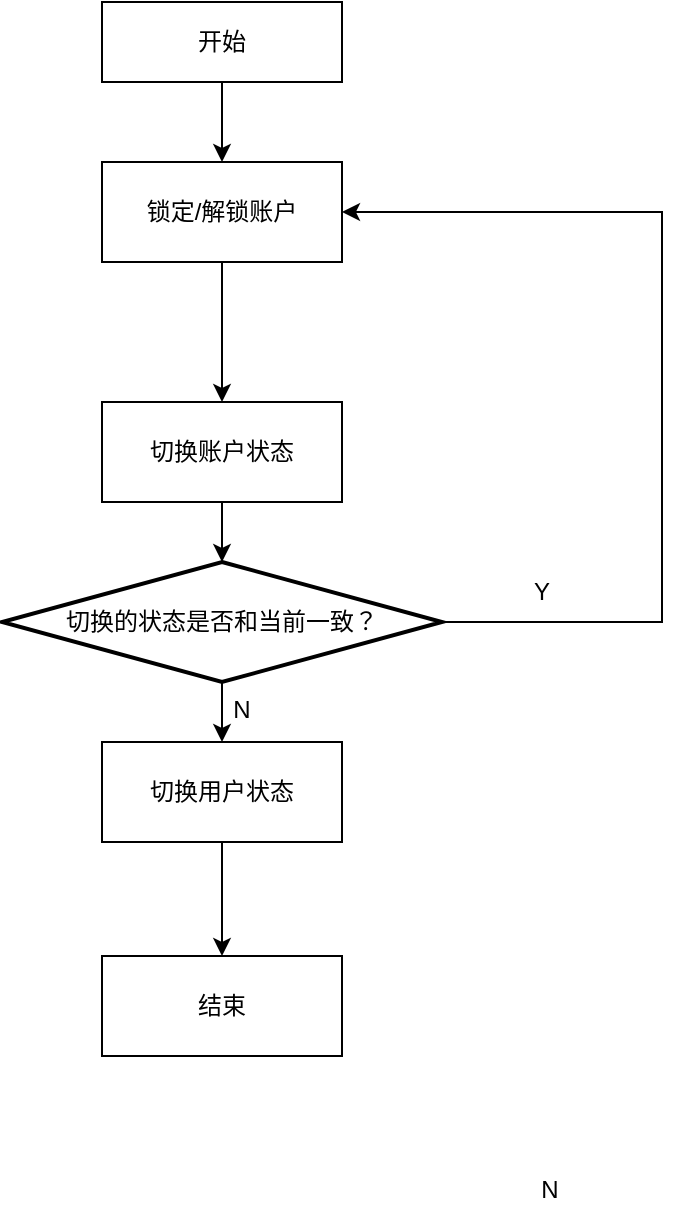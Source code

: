 <mxfile version="22.0.3" type="device">
  <diagram id="C5RBs43oDa-KdzZeNtuy" name="Page-1">
    <mxGraphModel dx="1036" dy="606" grid="1" gridSize="10" guides="1" tooltips="1" connect="1" arrows="1" fold="1" page="1" pageScale="1" pageWidth="827" pageHeight="1169" math="0" shadow="0">
      <root>
        <mxCell id="WIyWlLk6GJQsqaUBKTNV-0" />
        <mxCell id="WIyWlLk6GJQsqaUBKTNV-1" parent="WIyWlLk6GJQsqaUBKTNV-0" />
        <mxCell id="djgwntmYd8K_XIPaQrWq-2" style="edgeStyle=orthogonalEdgeStyle;rounded=0;orthogonalLoop=1;jettySize=auto;html=1;exitX=0.5;exitY=1;exitDx=0;exitDy=0;entryX=0.5;entryY=0;entryDx=0;entryDy=0;" parent="WIyWlLk6GJQsqaUBKTNV-1" source="djgwntmYd8K_XIPaQrWq-0" target="djgwntmYd8K_XIPaQrWq-1" edge="1">
          <mxGeometry relative="1" as="geometry" />
        </mxCell>
        <mxCell id="djgwntmYd8K_XIPaQrWq-0" value="开始" style="rounded=0;whiteSpace=wrap;html=1;" parent="WIyWlLk6GJQsqaUBKTNV-1" vertex="1">
          <mxGeometry x="360" y="40" width="120" height="40" as="geometry" />
        </mxCell>
        <mxCell id="djgwntmYd8K_XIPaQrWq-11" style="edgeStyle=orthogonalEdgeStyle;rounded=0;orthogonalLoop=1;jettySize=auto;html=1;exitX=0.5;exitY=1;exitDx=0;exitDy=0;entryX=0.5;entryY=0;entryDx=0;entryDy=0;" parent="WIyWlLk6GJQsqaUBKTNV-1" source="djgwntmYd8K_XIPaQrWq-1" target="djgwntmYd8K_XIPaQrWq-9" edge="1">
          <mxGeometry relative="1" as="geometry" />
        </mxCell>
        <mxCell id="djgwntmYd8K_XIPaQrWq-1" value="锁定/解锁账户" style="rounded=0;whiteSpace=wrap;html=1;" parent="WIyWlLk6GJQsqaUBKTNV-1" vertex="1">
          <mxGeometry x="360" y="120" width="120" height="50" as="geometry" />
        </mxCell>
        <mxCell id="H-QYiJ3NYWkhg7YMWuZR-19" style="edgeStyle=orthogonalEdgeStyle;rounded=0;orthogonalLoop=1;jettySize=auto;html=1;exitX=0.5;exitY=1;exitDx=0;exitDy=0;exitPerimeter=0;entryX=0.5;entryY=0;entryDx=0;entryDy=0;" edge="1" parent="WIyWlLk6GJQsqaUBKTNV-1" source="djgwntmYd8K_XIPaQrWq-7" target="djgwntmYd8K_XIPaQrWq-20">
          <mxGeometry relative="1" as="geometry" />
        </mxCell>
        <mxCell id="H-QYiJ3NYWkhg7YMWuZR-20" style="edgeStyle=orthogonalEdgeStyle;rounded=0;orthogonalLoop=1;jettySize=auto;html=1;exitX=1;exitY=0.5;exitDx=0;exitDy=0;exitPerimeter=0;entryX=1;entryY=0.5;entryDx=0;entryDy=0;" edge="1" parent="WIyWlLk6GJQsqaUBKTNV-1" source="djgwntmYd8K_XIPaQrWq-7" target="djgwntmYd8K_XIPaQrWq-1">
          <mxGeometry relative="1" as="geometry">
            <Array as="points">
              <mxPoint x="640" y="350" />
              <mxPoint x="640" y="145" />
            </Array>
          </mxGeometry>
        </mxCell>
        <mxCell id="djgwntmYd8K_XIPaQrWq-7" value="切换的状态是否和当前一致？" style="strokeWidth=2;html=1;shape=mxgraph.flowchart.decision;whiteSpace=wrap;" parent="WIyWlLk6GJQsqaUBKTNV-1" vertex="1">
          <mxGeometry x="310" y="320" width="220" height="60" as="geometry" />
        </mxCell>
        <mxCell id="djgwntmYd8K_XIPaQrWq-9" value="切换账户状态" style="rounded=0;whiteSpace=wrap;html=1;" parent="WIyWlLk6GJQsqaUBKTNV-1" vertex="1">
          <mxGeometry x="360" y="240" width="120" height="50" as="geometry" />
        </mxCell>
        <mxCell id="djgwntmYd8K_XIPaQrWq-13" value="N" style="text;strokeColor=none;align=center;fillColor=none;html=1;verticalAlign=middle;whiteSpace=wrap;rounded=0;" parent="WIyWlLk6GJQsqaUBKTNV-1" vertex="1">
          <mxGeometry x="416" y="379" width="27.5" height="30" as="geometry" />
        </mxCell>
        <mxCell id="H-QYiJ3NYWkhg7YMWuZR-18" style="edgeStyle=orthogonalEdgeStyle;rounded=0;orthogonalLoop=1;jettySize=auto;html=1;exitX=0.5;exitY=1;exitDx=0;exitDy=0;entryX=0.5;entryY=0;entryDx=0;entryDy=0;" edge="1" parent="WIyWlLk6GJQsqaUBKTNV-1" source="djgwntmYd8K_XIPaQrWq-20" target="djgwntmYd8K_XIPaQrWq-21">
          <mxGeometry relative="1" as="geometry" />
        </mxCell>
        <mxCell id="djgwntmYd8K_XIPaQrWq-20" value="切换用户状态" style="rounded=0;whiteSpace=wrap;html=1;" parent="WIyWlLk6GJQsqaUBKTNV-1" vertex="1">
          <mxGeometry x="360" y="410" width="120" height="50" as="geometry" />
        </mxCell>
        <mxCell id="djgwntmYd8K_XIPaQrWq-21" value="结束" style="rounded=0;whiteSpace=wrap;html=1;" parent="WIyWlLk6GJQsqaUBKTNV-1" vertex="1">
          <mxGeometry x="360" y="517" width="120" height="50" as="geometry" />
        </mxCell>
        <mxCell id="H-QYiJ3NYWkhg7YMWuZR-13" value="N" style="text;strokeColor=none;align=center;fillColor=none;html=1;verticalAlign=middle;whiteSpace=wrap;rounded=0;" vertex="1" parent="WIyWlLk6GJQsqaUBKTNV-1">
          <mxGeometry x="570" y="619" width="27.5" height="30" as="geometry" />
        </mxCell>
        <mxCell id="H-QYiJ3NYWkhg7YMWuZR-16" value="Y" style="text;strokeColor=none;align=center;fillColor=none;html=1;verticalAlign=middle;whiteSpace=wrap;rounded=0;" vertex="1" parent="WIyWlLk6GJQsqaUBKTNV-1">
          <mxGeometry x="570" y="320" width="20" height="30" as="geometry" />
        </mxCell>
        <mxCell id="H-QYiJ3NYWkhg7YMWuZR-17" style="edgeStyle=orthogonalEdgeStyle;rounded=0;orthogonalLoop=1;jettySize=auto;html=1;exitX=0.5;exitY=1;exitDx=0;exitDy=0;entryX=0.5;entryY=0;entryDx=0;entryDy=0;entryPerimeter=0;" edge="1" parent="WIyWlLk6GJQsqaUBKTNV-1" source="djgwntmYd8K_XIPaQrWq-9" target="djgwntmYd8K_XIPaQrWq-7">
          <mxGeometry relative="1" as="geometry" />
        </mxCell>
      </root>
    </mxGraphModel>
  </diagram>
</mxfile>
